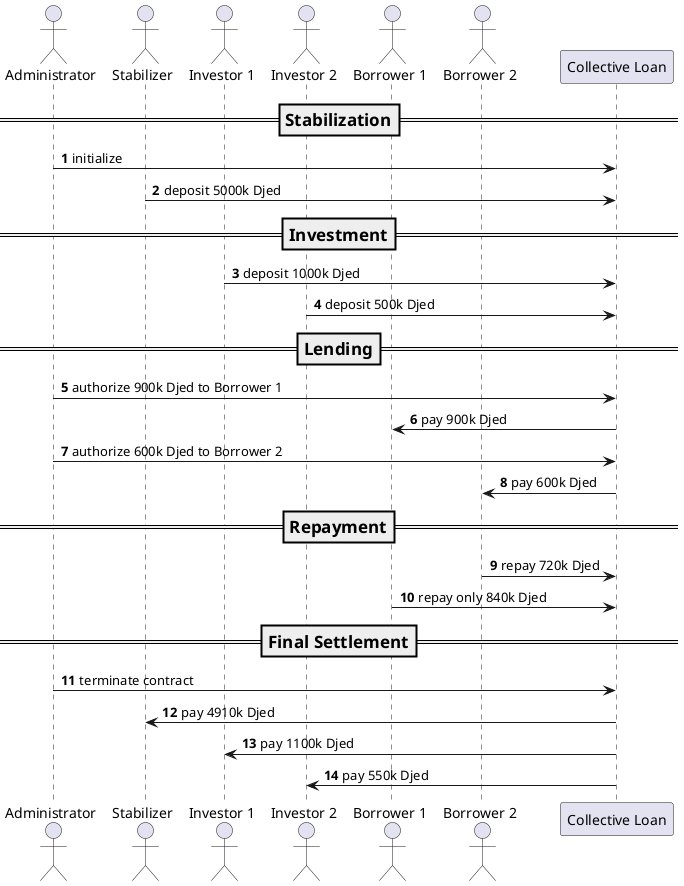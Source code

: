@startuml
'https://plantuml.com/sequence-diagram

autonumber


actor Administrator as administrator
actor Stabilizer    as stabilizer
actor "Investor 1"  as investor1
actor "Investor 2"  as investor2
actor "Borrower 1"  as borrower1
actor "Borrower 2"  as borrower2
participant "Collective Loan" as pool

=== Stabilization ==

administrator -> pool: initialize

stabilizer -> pool: deposit 5000k Djed

=== Investment ==

investor1 -> pool: deposit 1000k Djed
investor2 -> pool: deposit 500k Djed

=== Lending ==

administrator -> pool: authorize 900k Djed to Borrower 1
pool -> borrower1: pay 900k Djed

administrator -> pool: authorize 600k Djed to Borrower 2
pool -> borrower2: pay 600k Djed

=== Repayment ==

borrower2 -> pool: repay 720k Djed

borrower1 -> pool: repay only 840k Djed

=== Final Settlement ==

administrator -> pool: terminate contract

pool -> stabilizer: pay 4910k Djed
pool -> investor1:  pay 1100k Djed
pool -> investor2:  pay 550k Djed

@enduml
